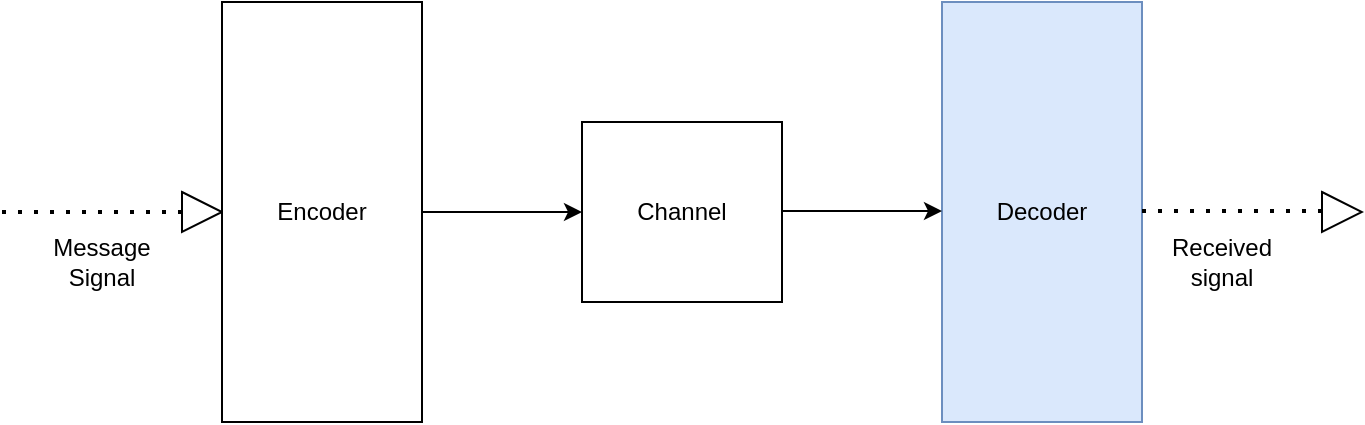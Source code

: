 <mxfile version="24.6.2" type="device">
  <diagram name="Page-1" id="FrDLJNgsu7KSkA-Sdw2q">
    <mxGraphModel dx="1434" dy="738" grid="1" gridSize="10" guides="1" tooltips="1" connect="1" arrows="1" fold="1" page="1" pageScale="1" pageWidth="827" pageHeight="1169" math="0" shadow="0">
      <root>
        <mxCell id="0" />
        <mxCell id="1" parent="0" />
        <mxCell id="sbqYIOZTMvTxq47W4Cnv-1" value="" style="endArrow=none;dashed=1;html=1;dashPattern=1 3;strokeWidth=2;rounded=0;" parent="1" edge="1">
          <mxGeometry width="50" height="50" relative="1" as="geometry">
            <mxPoint x="100" y="390" as="sourcePoint" />
            <mxPoint x="190" y="390" as="targetPoint" />
          </mxGeometry>
        </mxCell>
        <mxCell id="sbqYIOZTMvTxq47W4Cnv-2" value="" style="triangle;whiteSpace=wrap;html=1;" parent="1" vertex="1">
          <mxGeometry x="190" y="380" width="20" height="20" as="geometry" />
        </mxCell>
        <mxCell id="sbqYIOZTMvTxq47W4Cnv-4" value="Encoder" style="rounded=0;whiteSpace=wrap;html=1;" parent="1" vertex="1">
          <mxGeometry x="210" y="285" width="100" height="210" as="geometry" />
        </mxCell>
        <mxCell id="sbqYIOZTMvTxq47W4Cnv-6" value="" style="endArrow=classic;html=1;rounded=0;exitX=1;exitY=0.5;exitDx=0;exitDy=0;" parent="1" source="sbqYIOZTMvTxq47W4Cnv-4" edge="1">
          <mxGeometry width="50" height="50" relative="1" as="geometry">
            <mxPoint x="390" y="410" as="sourcePoint" />
            <mxPoint x="390" y="390" as="targetPoint" />
          </mxGeometry>
        </mxCell>
        <mxCell id="sbqYIOZTMvTxq47W4Cnv-7" value="Channel" style="rounded=0;whiteSpace=wrap;html=1;" parent="1" vertex="1">
          <mxGeometry x="390" y="345" width="100" height="90" as="geometry" />
        </mxCell>
        <mxCell id="sbqYIOZTMvTxq47W4Cnv-8" value="Decoder" style="rounded=0;whiteSpace=wrap;html=1;fillColor=#dae8fc;strokeColor=#6c8ebf;" parent="1" vertex="1">
          <mxGeometry x="570" y="285" width="100" height="210" as="geometry" />
        </mxCell>
        <mxCell id="sbqYIOZTMvTxq47W4Cnv-9" value="" style="endArrow=classic;html=1;rounded=0;exitX=1;exitY=0.5;exitDx=0;exitDy=0;" parent="1" edge="1">
          <mxGeometry width="50" height="50" relative="1" as="geometry">
            <mxPoint x="490" y="389.5" as="sourcePoint" />
            <mxPoint x="570" y="389.5" as="targetPoint" />
          </mxGeometry>
        </mxCell>
        <mxCell id="sbqYIOZTMvTxq47W4Cnv-10" value="" style="endArrow=none;dashed=1;html=1;dashPattern=1 3;strokeWidth=2;rounded=0;" parent="1" edge="1">
          <mxGeometry width="50" height="50" relative="1" as="geometry">
            <mxPoint x="670" y="389.5" as="sourcePoint" />
            <mxPoint x="760" y="389.5" as="targetPoint" />
          </mxGeometry>
        </mxCell>
        <mxCell id="sbqYIOZTMvTxq47W4Cnv-11" value="" style="triangle;whiteSpace=wrap;html=1;" parent="1" vertex="1">
          <mxGeometry x="760" y="380" width="20" height="20" as="geometry" />
        </mxCell>
        <mxCell id="sbqYIOZTMvTxq47W4Cnv-12" value="Message Signal" style="text;html=1;align=center;verticalAlign=middle;whiteSpace=wrap;rounded=0;" parent="1" vertex="1">
          <mxGeometry x="120" y="400" width="60" height="30" as="geometry" />
        </mxCell>
        <mxCell id="sbqYIOZTMvTxq47W4Cnv-15" value="Received signal" style="text;html=1;align=center;verticalAlign=middle;whiteSpace=wrap;rounded=0;" parent="1" vertex="1">
          <mxGeometry x="680" y="400" width="60" height="30" as="geometry" />
        </mxCell>
      </root>
    </mxGraphModel>
  </diagram>
</mxfile>
